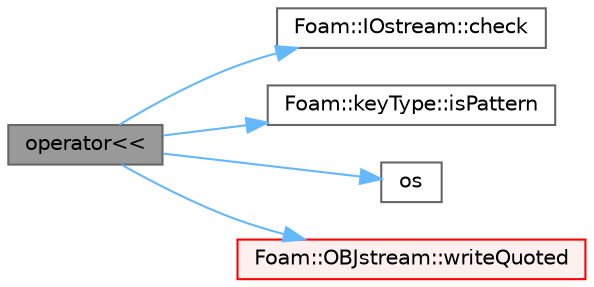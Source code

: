 digraph "operator&lt;&lt;"
{
 // LATEX_PDF_SIZE
  bgcolor="transparent";
  edge [fontname=Helvetica,fontsize=10,labelfontname=Helvetica,labelfontsize=10];
  node [fontname=Helvetica,fontsize=10,shape=box,height=0.2,width=0.4];
  rankdir="LR";
  Node1 [id="Node000001",label="operator\<\<",height=0.2,width=0.4,color="gray40", fillcolor="grey60", style="filled", fontcolor="black",tooltip=" "];
  Node1 -> Node2 [id="edge1_Node000001_Node000002",color="steelblue1",style="solid",tooltip=" "];
  Node2 [id="Node000002",label="Foam::IOstream::check",height=0.2,width=0.4,color="grey40", fillcolor="white", style="filled",URL="$classFoam_1_1IOstream.html#a367eb3425fc4e8270e2aa961df8ac8a5",tooltip=" "];
  Node1 -> Node3 [id="edge2_Node000001_Node000003",color="steelblue1",style="solid",tooltip=" "];
  Node3 [id="Node000003",label="Foam::keyType::isPattern",height=0.2,width=0.4,color="grey40", fillcolor="white", style="filled",URL="$classFoam_1_1keyType.html#ac7d8484f2a6a8f3349dd68f192c3614f",tooltip=" "];
  Node1 -> Node4 [id="edge3_Node000001_Node000004",color="steelblue1",style="solid",tooltip=" "];
  Node4 [id="Node000004",label="os",height=0.2,width=0.4,color="grey40", fillcolor="white", style="filled",URL="$faMeshWriteEdgesOBJ_8H.html#abea05d50bd7259b44f2002c0382ba13e",tooltip=" "];
  Node1 -> Node5 [id="edge4_Node000001_Node000005",color="steelblue1",style="solid",tooltip=" "];
  Node5 [id="Node000005",label="Foam::OBJstream::writeQuoted",height=0.2,width=0.4,color="red", fillcolor="#FFF0F0", style="filled",URL="$classFoam_1_1OBJstream.html#adc721038eaae1dd05d13ca7c3d1017d3",tooltip=" "];
}
